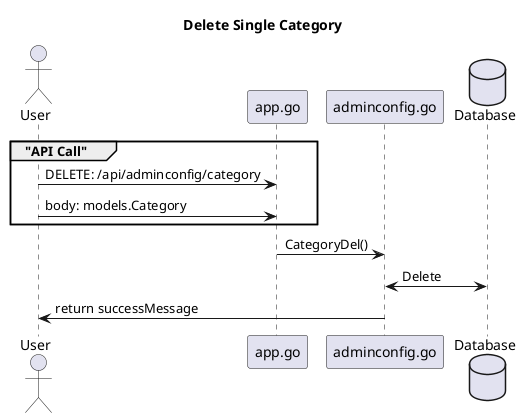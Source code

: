 @startuml

title "Delete Single Category"

actor User as user

participant "app.go" as app
participant "adminconfig.go" as route
database Database as DB

group  "API Call"
user    -> app : DELETE: /api/adminconfig/category
user    -> app : body: models.Category
end

app     -> route: CategoryDel()
route <-> DB: Delete
user <- route:  return successMessage


@enduml
